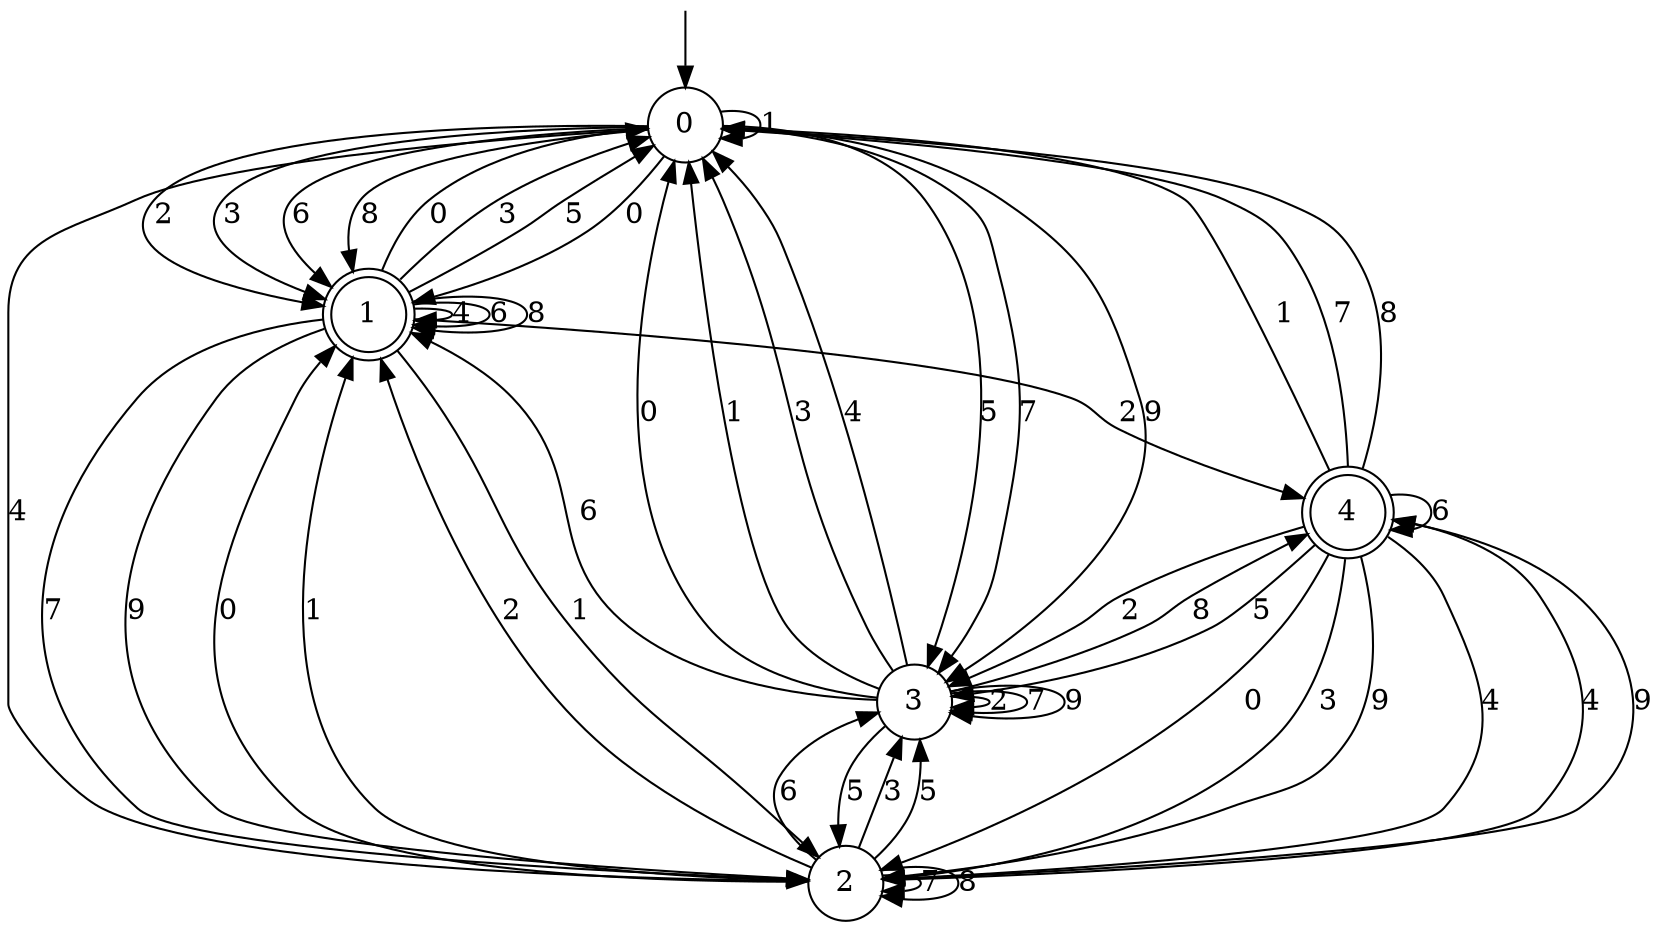 digraph g {

	s0 [shape="circle" label="0"];
	s1 [shape="doublecircle" label="1"];
	s2 [shape="circle" label="2"];
	s3 [shape="circle" label="3"];
	s4 [shape="doublecircle" label="4"];
	s0 -> s1 [label="0"];
	s0 -> s0 [label="1"];
	s0 -> s1 [label="2"];
	s0 -> s1 [label="3"];
	s0 -> s2 [label="4"];
	s0 -> s3 [label="5"];
	s0 -> s1 [label="6"];
	s0 -> s3 [label="7"];
	s0 -> s1 [label="8"];
	s0 -> s3 [label="9"];
	s1 -> s0 [label="0"];
	s1 -> s2 [label="1"];
	s1 -> s4 [label="2"];
	s1 -> s0 [label="3"];
	s1 -> s1 [label="4"];
	s1 -> s0 [label="5"];
	s1 -> s1 [label="6"];
	s1 -> s2 [label="7"];
	s1 -> s1 [label="8"];
	s1 -> s2 [label="9"];
	s2 -> s1 [label="0"];
	s2 -> s1 [label="1"];
	s2 -> s1 [label="2"];
	s2 -> s3 [label="3"];
	s2 -> s4 [label="4"];
	s2 -> s3 [label="5"];
	s2 -> s3 [label="6"];
	s2 -> s2 [label="7"];
	s2 -> s2 [label="8"];
	s2 -> s4 [label="9"];
	s3 -> s0 [label="0"];
	s3 -> s0 [label="1"];
	s3 -> s3 [label="2"];
	s3 -> s0 [label="3"];
	s3 -> s0 [label="4"];
	s3 -> s2 [label="5"];
	s3 -> s1 [label="6"];
	s3 -> s3 [label="7"];
	s3 -> s4 [label="8"];
	s3 -> s3 [label="9"];
	s4 -> s2 [label="0"];
	s4 -> s0 [label="1"];
	s4 -> s3 [label="2"];
	s4 -> s2 [label="3"];
	s4 -> s2 [label="4"];
	s4 -> s3 [label="5"];
	s4 -> s4 [label="6"];
	s4 -> s0 [label="7"];
	s4 -> s0 [label="8"];
	s4 -> s2 [label="9"];

__start0 [label="" shape="none" width="0" height="0"];
__start0 -> s0;

}
